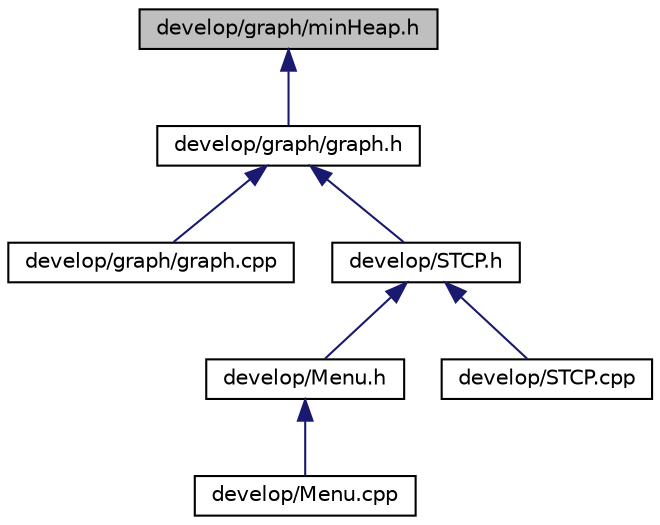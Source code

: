 digraph "develop/graph/minHeap.h"
{
 // LATEX_PDF_SIZE
  bgcolor="transparent";
  edge [fontname="Helvetica",fontsize="10",labelfontname="Helvetica",labelfontsize="10"];
  node [fontname="Helvetica",fontsize="10",shape=record];
  Node1 [label="develop/graph/minHeap.h",height=0.2,width=0.4,color="black", fillcolor="grey75", style="filled", fontcolor="black",tooltip=" "];
  Node1 -> Node2 [dir="back",color="midnightblue",fontsize="10",style="solid"];
  Node2 [label="develop/graph/graph.h",height=0.2,width=0.4,color="black",URL="$graph_8h.html",tooltip=" "];
  Node2 -> Node3 [dir="back",color="midnightblue",fontsize="10",style="solid"];
  Node3 [label="develop/graph/graph.cpp",height=0.2,width=0.4,color="black",URL="$graph_8cpp.html",tooltip=" "];
  Node2 -> Node4 [dir="back",color="midnightblue",fontsize="10",style="solid"];
  Node4 [label="develop/STCP.h",height=0.2,width=0.4,color="black",URL="$STCP_8h.html",tooltip=" "];
  Node4 -> Node5 [dir="back",color="midnightblue",fontsize="10",style="solid"];
  Node5 [label="develop/Menu.h",height=0.2,width=0.4,color="black",URL="$Menu_8h.html",tooltip=" "];
  Node5 -> Node6 [dir="back",color="midnightblue",fontsize="10",style="solid"];
  Node6 [label="develop/Menu.cpp",height=0.2,width=0.4,color="black",URL="$Menu_8cpp.html",tooltip=" "];
  Node4 -> Node7 [dir="back",color="midnightblue",fontsize="10",style="solid"];
  Node7 [label="develop/STCP.cpp",height=0.2,width=0.4,color="black",URL="$STCP_8cpp.html",tooltip=" "];
}
